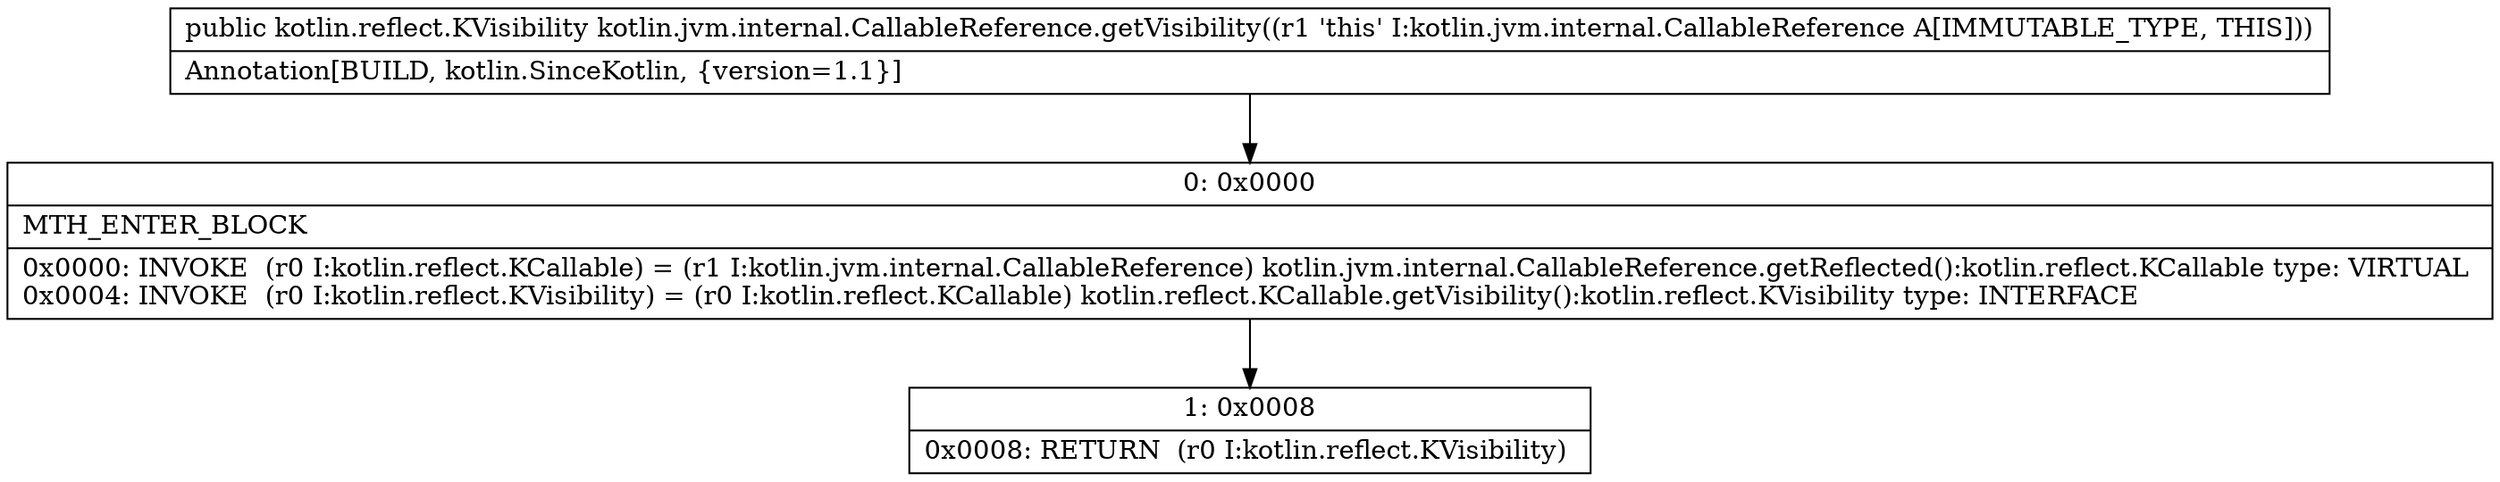 digraph "CFG forkotlin.jvm.internal.CallableReference.getVisibility()Lkotlin\/reflect\/KVisibility;" {
Node_0 [shape=record,label="{0\:\ 0x0000|MTH_ENTER_BLOCK\l|0x0000: INVOKE  (r0 I:kotlin.reflect.KCallable) = (r1 I:kotlin.jvm.internal.CallableReference) kotlin.jvm.internal.CallableReference.getReflected():kotlin.reflect.KCallable type: VIRTUAL \l0x0004: INVOKE  (r0 I:kotlin.reflect.KVisibility) = (r0 I:kotlin.reflect.KCallable) kotlin.reflect.KCallable.getVisibility():kotlin.reflect.KVisibility type: INTERFACE \l}"];
Node_1 [shape=record,label="{1\:\ 0x0008|0x0008: RETURN  (r0 I:kotlin.reflect.KVisibility) \l}"];
MethodNode[shape=record,label="{public kotlin.reflect.KVisibility kotlin.jvm.internal.CallableReference.getVisibility((r1 'this' I:kotlin.jvm.internal.CallableReference A[IMMUTABLE_TYPE, THIS]))  | Annotation[BUILD, kotlin.SinceKotlin, \{version=1.1\}]\l}"];
MethodNode -> Node_0;
Node_0 -> Node_1;
}

